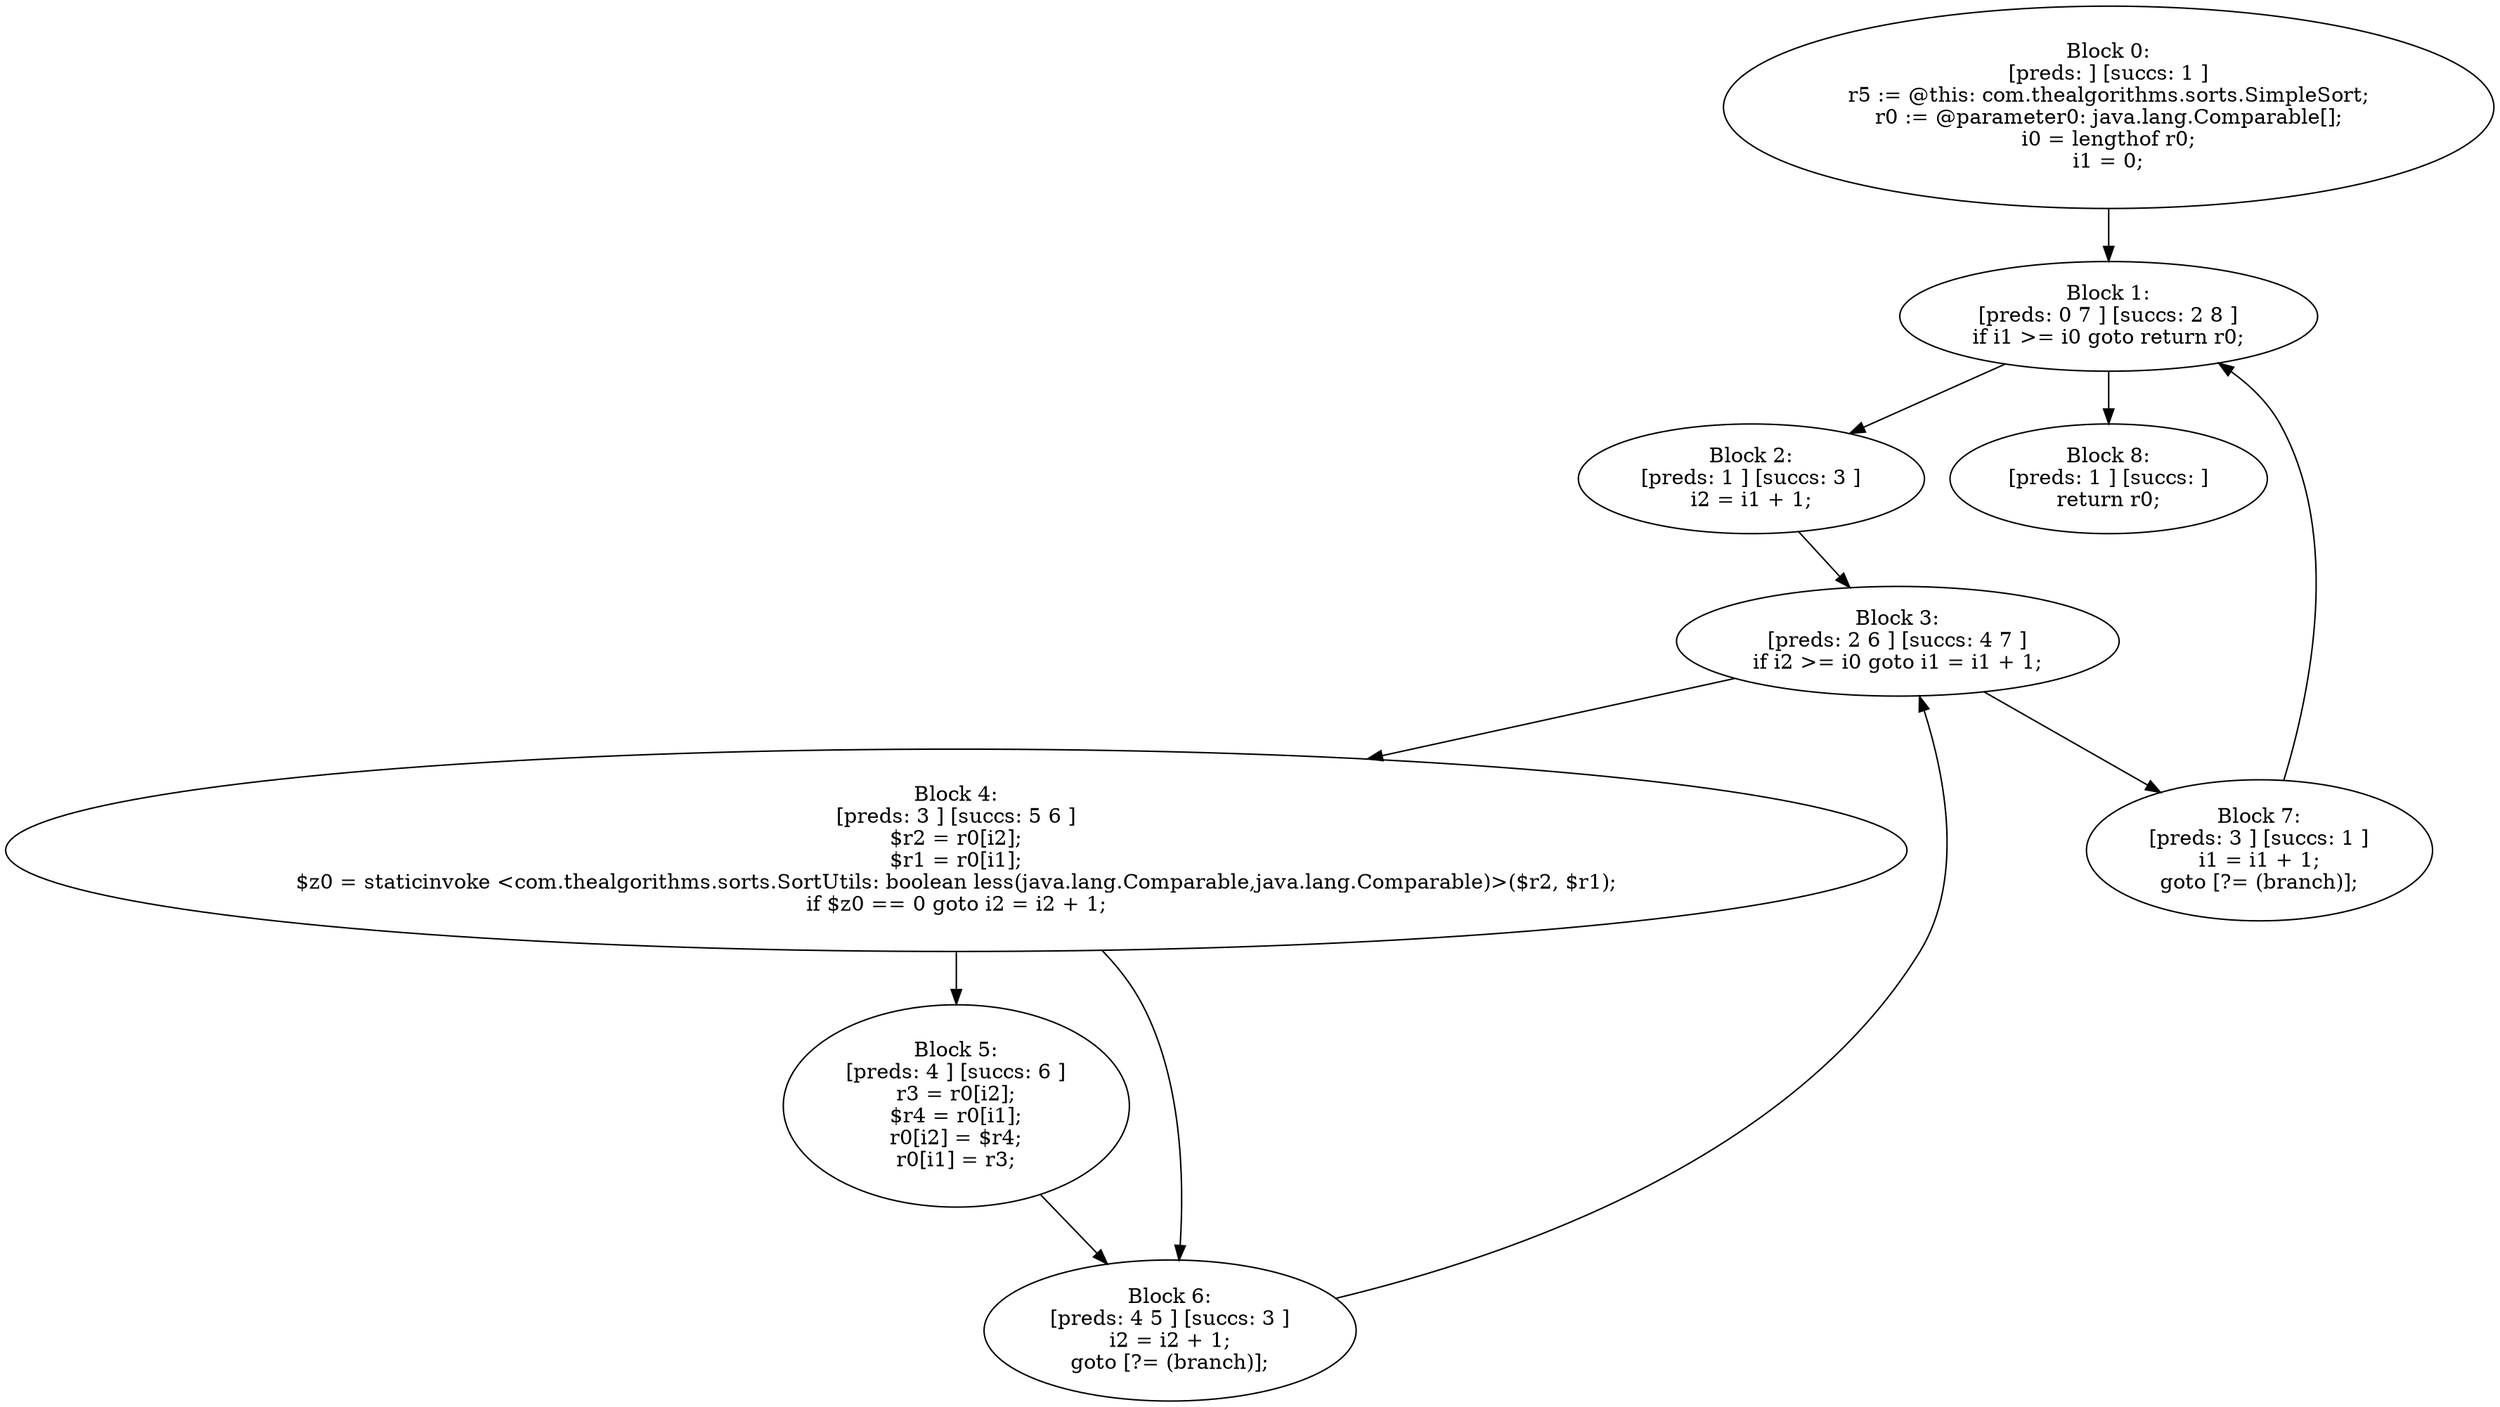digraph "unitGraph" {
    "Block 0:
[preds: ] [succs: 1 ]
r5 := @this: com.thealgorithms.sorts.SimpleSort;
r0 := @parameter0: java.lang.Comparable[];
i0 = lengthof r0;
i1 = 0;
"
    "Block 1:
[preds: 0 7 ] [succs: 2 8 ]
if i1 >= i0 goto return r0;
"
    "Block 2:
[preds: 1 ] [succs: 3 ]
i2 = i1 + 1;
"
    "Block 3:
[preds: 2 6 ] [succs: 4 7 ]
if i2 >= i0 goto i1 = i1 + 1;
"
    "Block 4:
[preds: 3 ] [succs: 5 6 ]
$r2 = r0[i2];
$r1 = r0[i1];
$z0 = staticinvoke <com.thealgorithms.sorts.SortUtils: boolean less(java.lang.Comparable,java.lang.Comparable)>($r2, $r1);
if $z0 == 0 goto i2 = i2 + 1;
"
    "Block 5:
[preds: 4 ] [succs: 6 ]
r3 = r0[i2];
$r4 = r0[i1];
r0[i2] = $r4;
r0[i1] = r3;
"
    "Block 6:
[preds: 4 5 ] [succs: 3 ]
i2 = i2 + 1;
goto [?= (branch)];
"
    "Block 7:
[preds: 3 ] [succs: 1 ]
i1 = i1 + 1;
goto [?= (branch)];
"
    "Block 8:
[preds: 1 ] [succs: ]
return r0;
"
    "Block 0:
[preds: ] [succs: 1 ]
r5 := @this: com.thealgorithms.sorts.SimpleSort;
r0 := @parameter0: java.lang.Comparable[];
i0 = lengthof r0;
i1 = 0;
"->"Block 1:
[preds: 0 7 ] [succs: 2 8 ]
if i1 >= i0 goto return r0;
";
    "Block 1:
[preds: 0 7 ] [succs: 2 8 ]
if i1 >= i0 goto return r0;
"->"Block 2:
[preds: 1 ] [succs: 3 ]
i2 = i1 + 1;
";
    "Block 1:
[preds: 0 7 ] [succs: 2 8 ]
if i1 >= i0 goto return r0;
"->"Block 8:
[preds: 1 ] [succs: ]
return r0;
";
    "Block 2:
[preds: 1 ] [succs: 3 ]
i2 = i1 + 1;
"->"Block 3:
[preds: 2 6 ] [succs: 4 7 ]
if i2 >= i0 goto i1 = i1 + 1;
";
    "Block 3:
[preds: 2 6 ] [succs: 4 7 ]
if i2 >= i0 goto i1 = i1 + 1;
"->"Block 4:
[preds: 3 ] [succs: 5 6 ]
$r2 = r0[i2];
$r1 = r0[i1];
$z0 = staticinvoke <com.thealgorithms.sorts.SortUtils: boolean less(java.lang.Comparable,java.lang.Comparable)>($r2, $r1);
if $z0 == 0 goto i2 = i2 + 1;
";
    "Block 3:
[preds: 2 6 ] [succs: 4 7 ]
if i2 >= i0 goto i1 = i1 + 1;
"->"Block 7:
[preds: 3 ] [succs: 1 ]
i1 = i1 + 1;
goto [?= (branch)];
";
    "Block 4:
[preds: 3 ] [succs: 5 6 ]
$r2 = r0[i2];
$r1 = r0[i1];
$z0 = staticinvoke <com.thealgorithms.sorts.SortUtils: boolean less(java.lang.Comparable,java.lang.Comparable)>($r2, $r1);
if $z0 == 0 goto i2 = i2 + 1;
"->"Block 5:
[preds: 4 ] [succs: 6 ]
r3 = r0[i2];
$r4 = r0[i1];
r0[i2] = $r4;
r0[i1] = r3;
";
    "Block 4:
[preds: 3 ] [succs: 5 6 ]
$r2 = r0[i2];
$r1 = r0[i1];
$z0 = staticinvoke <com.thealgorithms.sorts.SortUtils: boolean less(java.lang.Comparable,java.lang.Comparable)>($r2, $r1);
if $z0 == 0 goto i2 = i2 + 1;
"->"Block 6:
[preds: 4 5 ] [succs: 3 ]
i2 = i2 + 1;
goto [?= (branch)];
";
    "Block 5:
[preds: 4 ] [succs: 6 ]
r3 = r0[i2];
$r4 = r0[i1];
r0[i2] = $r4;
r0[i1] = r3;
"->"Block 6:
[preds: 4 5 ] [succs: 3 ]
i2 = i2 + 1;
goto [?= (branch)];
";
    "Block 6:
[preds: 4 5 ] [succs: 3 ]
i2 = i2 + 1;
goto [?= (branch)];
"->"Block 3:
[preds: 2 6 ] [succs: 4 7 ]
if i2 >= i0 goto i1 = i1 + 1;
";
    "Block 7:
[preds: 3 ] [succs: 1 ]
i1 = i1 + 1;
goto [?= (branch)];
"->"Block 1:
[preds: 0 7 ] [succs: 2 8 ]
if i1 >= i0 goto return r0;
";
}
